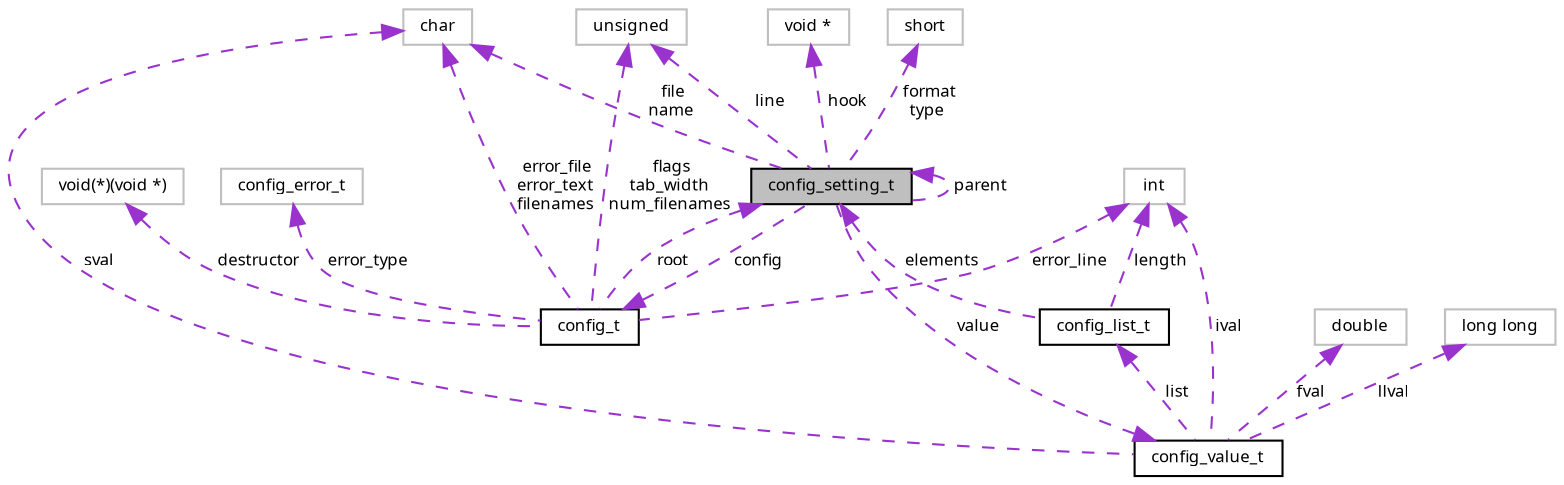 digraph "config_setting_t"
{
  bgcolor="transparent";
  edge [fontname="FreeSans.ttf",fontsize="8",labelfontname="FreeSans.ttf",labelfontsize="8"];
  node [fontname="FreeSans.ttf",fontsize="8",shape=record];
  Node1 [label="config_setting_t",height=0.2,width=0.4,color="black", fillcolor="grey75", style="filled" fontcolor="black"];
  Node2 -> Node1 [dir="back",color="darkorchid3",fontsize="8",style="dashed",label=" config" ,fontname="FreeSans.ttf"];
  Node2 [label="config_t",height=0.2,width=0.4,color="black",URL="$structconfig__t.html"];
  Node3 -> Node2 [dir="back",color="darkorchid3",fontsize="8",style="dashed",label=" destructor" ,fontname="FreeSans.ttf"];
  Node3 [label="void(*)(void *)",height=0.2,width=0.4,color="grey75"];
  Node4 -> Node2 [dir="back",color="darkorchid3",fontsize="8",style="dashed",label=" error_type" ,fontname="FreeSans.ttf"];
  Node4 [label="config_error_t",height=0.2,width=0.4,color="grey75"];
  Node5 -> Node2 [dir="back",color="darkorchid3",fontsize="8",style="dashed",label=" error_file\nerror_text\nfilenames" ,fontname="FreeSans.ttf"];
  Node5 [label="char",height=0.2,width=0.4,color="grey75"];
  Node6 -> Node2 [dir="back",color="darkorchid3",fontsize="8",style="dashed",label=" error_line" ,fontname="FreeSans.ttf"];
  Node6 [label="int",height=0.2,width=0.4,color="grey75"];
  Node1 -> Node2 [dir="back",color="darkorchid3",fontsize="8",style="dashed",label=" root" ,fontname="FreeSans.ttf"];
  Node7 -> Node2 [dir="back",color="darkorchid3",fontsize="8",style="dashed",label=" flags\ntab_width\nnum_filenames" ,fontname="FreeSans.ttf"];
  Node7 [label="unsigned",height=0.2,width=0.4,color="grey75"];
  Node8 -> Node1 [dir="back",color="darkorchid3",fontsize="8",style="dashed",label=" format\ntype" ,fontname="FreeSans.ttf"];
  Node8 [label="short",height=0.2,width=0.4,color="grey75"];
  Node5 -> Node1 [dir="back",color="darkorchid3",fontsize="8",style="dashed",label=" file\nname" ,fontname="FreeSans.ttf"];
  Node1 -> Node1 [dir="back",color="darkorchid3",fontsize="8",style="dashed",label=" parent" ,fontname="FreeSans.ttf"];
  Node9 -> Node1 [dir="back",color="darkorchid3",fontsize="8",style="dashed",label=" value" ,fontname="FreeSans.ttf"];
  Node9 [label="config_value_t",height=0.2,width=0.4,color="black",URL="$unionconfig__value__t.html"];
  Node10 -> Node9 [dir="back",color="darkorchid3",fontsize="8",style="dashed",label=" fval" ,fontname="FreeSans.ttf"];
  Node10 [label="double",height=0.2,width=0.4,color="grey75"];
  Node5 -> Node9 [dir="back",color="darkorchid3",fontsize="8",style="dashed",label=" sval" ,fontname="FreeSans.ttf"];
  Node11 -> Node9 [dir="back",color="darkorchid3",fontsize="8",style="dashed",label=" llval" ,fontname="FreeSans.ttf"];
  Node11 [label="long long",height=0.2,width=0.4,color="grey75"];
  Node6 -> Node9 [dir="back",color="darkorchid3",fontsize="8",style="dashed",label=" ival" ,fontname="FreeSans.ttf"];
  Node12 -> Node9 [dir="back",color="darkorchid3",fontsize="8",style="dashed",label=" list" ,fontname="FreeSans.ttf"];
  Node12 [label="config_list_t",height=0.2,width=0.4,color="black",URL="$structconfig__list__t.html"];
  Node6 -> Node12 [dir="back",color="darkorchid3",fontsize="8",style="dashed",label=" length" ,fontname="FreeSans.ttf"];
  Node1 -> Node12 [dir="back",color="darkorchid3",fontsize="8",style="dashed",label=" elements" ,fontname="FreeSans.ttf"];
  Node7 -> Node1 [dir="back",color="darkorchid3",fontsize="8",style="dashed",label=" line" ,fontname="FreeSans.ttf"];
  Node13 -> Node1 [dir="back",color="darkorchid3",fontsize="8",style="dashed",label=" hook" ,fontname="FreeSans.ttf"];
  Node13 [label="void *",height=0.2,width=0.4,color="grey75"];
}
